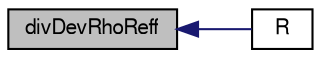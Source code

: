 digraph "divDevRhoReff"
{
  bgcolor="transparent";
  edge [fontname="FreeSans",fontsize="10",labelfontname="FreeSans",labelfontsize="10"];
  node [fontname="FreeSans",fontsize="10",shape=record];
  rankdir="LR";
  Node1114 [label="divDevRhoReff",height=0.2,width=0.4,color="black", fillcolor="grey75", style="filled", fontcolor="black"];
  Node1114 -> Node1115 [dir="back",color="midnightblue",fontsize="10",style="solid",fontname="FreeSans"];
  Node1115 [label="R",height=0.2,width=0.4,color="black",URL="$a30746.html#a577b084625b71e318cdd3a5375187925",tooltip="Return the Reynolds stress tensor. "];
}
